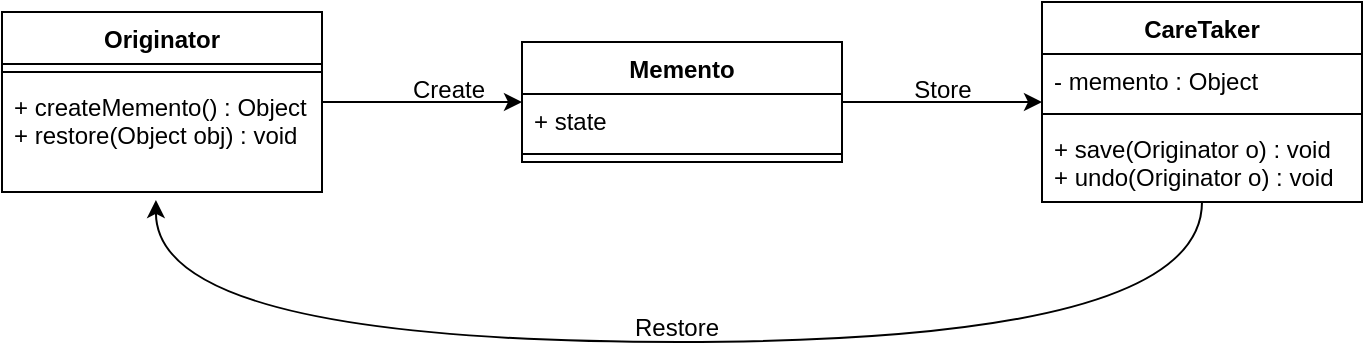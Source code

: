 <mxfile version="12.9.3" type="device"><diagram id="BYxHzEfQOuYAtqlHm17E" name="Page-1"><mxGraphModel dx="1086" dy="806" grid="1" gridSize="10" guides="1" tooltips="1" connect="1" arrows="1" fold="1" page="1" pageScale="1" pageWidth="827" pageHeight="1169" math="0" shadow="0"><root><mxCell id="0"/><mxCell id="1" parent="0"/><mxCell id="wVAzH-RCKGjXnCxHTMLD-35" value="" style="edgeStyle=orthogonalEdgeStyle;rounded=0;orthogonalLoop=1;jettySize=auto;html=1;entryX=0.481;entryY=1.071;entryDx=0;entryDy=0;entryPerimeter=0;curved=1;" edge="1" parent="1" source="wVAzH-RCKGjXnCxHTMLD-6" target="wVAzH-RCKGjXnCxHTMLD-4"><mxGeometry relative="1" as="geometry"><mxPoint x="680" y="500" as="targetPoint"/><Array as="points"><mxPoint x="680" y="490"/><mxPoint x="157" y="490"/></Array></mxGeometry></mxCell><mxCell id="wVAzH-RCKGjXnCxHTMLD-6" value="CareTaker" style="swimlane;fontStyle=1;align=center;verticalAlign=top;childLayout=stackLayout;horizontal=1;startSize=26;horizontalStack=0;resizeParent=1;resizeParentMax=0;resizeLast=0;collapsible=1;marginBottom=0;" vertex="1" parent="1"><mxGeometry x="600" y="320" width="160" height="100" as="geometry"/></mxCell><mxCell id="wVAzH-RCKGjXnCxHTMLD-7" value="- memento : Object" style="text;strokeColor=none;fillColor=none;align=left;verticalAlign=top;spacingLeft=4;spacingRight=4;overflow=hidden;rotatable=0;points=[[0,0.5],[1,0.5]];portConstraint=eastwest;" vertex="1" parent="wVAzH-RCKGjXnCxHTMLD-6"><mxGeometry y="26" width="160" height="26" as="geometry"/></mxCell><mxCell id="wVAzH-RCKGjXnCxHTMLD-8" value="" style="line;strokeWidth=1;fillColor=none;align=left;verticalAlign=middle;spacingTop=-1;spacingLeft=3;spacingRight=3;rotatable=0;labelPosition=right;points=[];portConstraint=eastwest;" vertex="1" parent="wVAzH-RCKGjXnCxHTMLD-6"><mxGeometry y="52" width="160" height="8" as="geometry"/></mxCell><mxCell id="wVAzH-RCKGjXnCxHTMLD-9" value="+ save(Originator o) : void&#10;+ undo(Originator o) : void" style="text;strokeColor=none;fillColor=none;align=left;verticalAlign=top;spacingLeft=4;spacingRight=4;overflow=hidden;rotatable=0;points=[[0,0.5],[1,0.5]];portConstraint=eastwest;" vertex="1" parent="wVAzH-RCKGjXnCxHTMLD-6"><mxGeometry y="60" width="160" height="40" as="geometry"/></mxCell><mxCell id="wVAzH-RCKGjXnCxHTMLD-22" value="" style="edgeStyle=orthogonalEdgeStyle;rounded=0;orthogonalLoop=1;jettySize=auto;html=1;entryX=0;entryY=0.5;entryDx=0;entryDy=0;" edge="1" parent="1" source="wVAzH-RCKGjXnCxHTMLD-1" target="wVAzH-RCKGjXnCxHTMLD-15"><mxGeometry relative="1" as="geometry"><mxPoint x="320" y="370" as="targetPoint"/></mxGeometry></mxCell><mxCell id="wVAzH-RCKGjXnCxHTMLD-1" value="Originator" style="swimlane;fontStyle=1;align=center;verticalAlign=top;childLayout=stackLayout;horizontal=1;startSize=26;horizontalStack=0;resizeParent=1;resizeParentMax=0;resizeLast=0;collapsible=1;marginBottom=0;" vertex="1" parent="1"><mxGeometry x="80" y="325" width="160" height="90" as="geometry"><mxRectangle x="200" y="320" width="90" height="26" as="alternateBounds"/></mxGeometry></mxCell><mxCell id="wVAzH-RCKGjXnCxHTMLD-3" value="" style="line;strokeWidth=1;fillColor=none;align=left;verticalAlign=middle;spacingTop=-1;spacingLeft=3;spacingRight=3;rotatable=0;labelPosition=right;points=[];portConstraint=eastwest;" vertex="1" parent="wVAzH-RCKGjXnCxHTMLD-1"><mxGeometry y="26" width="160" height="8" as="geometry"/></mxCell><mxCell id="wVAzH-RCKGjXnCxHTMLD-4" value="+ createMemento() : Object&#10;+ restore(Object obj) : void " style="text;strokeColor=none;fillColor=none;align=left;verticalAlign=top;spacingLeft=4;spacingRight=4;overflow=hidden;rotatable=0;points=[[0,0.5],[1,0.5]];portConstraint=eastwest;" vertex="1" parent="wVAzH-RCKGjXnCxHTMLD-1"><mxGeometry y="34" width="160" height="56" as="geometry"/></mxCell><mxCell id="wVAzH-RCKGjXnCxHTMLD-26" value="" style="edgeStyle=orthogonalEdgeStyle;rounded=0;orthogonalLoop=1;jettySize=auto;html=1;" edge="1" parent="1" source="wVAzH-RCKGjXnCxHTMLD-15"><mxGeometry relative="1" as="geometry"><mxPoint x="600" y="370" as="targetPoint"/></mxGeometry></mxCell><mxCell id="wVAzH-RCKGjXnCxHTMLD-15" value="Memento" style="swimlane;fontStyle=1;align=center;verticalAlign=top;childLayout=stackLayout;horizontal=1;startSize=26;horizontalStack=0;resizeParent=1;resizeParentMax=0;resizeLast=0;collapsible=1;marginBottom=0;" vertex="1" parent="1"><mxGeometry x="340" y="340" width="160" height="60" as="geometry"/></mxCell><mxCell id="wVAzH-RCKGjXnCxHTMLD-16" value="+ state" style="text;strokeColor=none;fillColor=none;align=left;verticalAlign=top;spacingLeft=4;spacingRight=4;overflow=hidden;rotatable=0;points=[[0,0.5],[1,0.5]];portConstraint=eastwest;" vertex="1" parent="wVAzH-RCKGjXnCxHTMLD-15"><mxGeometry y="26" width="160" height="26" as="geometry"/></mxCell><mxCell id="wVAzH-RCKGjXnCxHTMLD-17" value="" style="line;strokeWidth=1;fillColor=none;align=left;verticalAlign=middle;spacingTop=-1;spacingLeft=3;spacingRight=3;rotatable=0;labelPosition=right;points=[];portConstraint=eastwest;" vertex="1" parent="wVAzH-RCKGjXnCxHTMLD-15"><mxGeometry y="52" width="160" height="8" as="geometry"/></mxCell><mxCell id="wVAzH-RCKGjXnCxHTMLD-27" value="Create" style="text;html=1;align=center;verticalAlign=middle;resizable=0;points=[];autosize=1;" vertex="1" parent="1"><mxGeometry x="278" y="354" width="50" height="20" as="geometry"/></mxCell><mxCell id="wVAzH-RCKGjXnCxHTMLD-28" value="Store" style="text;html=1;align=center;verticalAlign=middle;resizable=0;points=[];autosize=1;" vertex="1" parent="1"><mxGeometry x="530" y="354" width="40" height="20" as="geometry"/></mxCell><mxCell id="wVAzH-RCKGjXnCxHTMLD-36" value="Restore" style="text;html=1;align=center;verticalAlign=middle;resizable=0;points=[];autosize=1;" vertex="1" parent="1"><mxGeometry x="387" y="473" width="60" height="20" as="geometry"/></mxCell></root></mxGraphModel></diagram></mxfile>